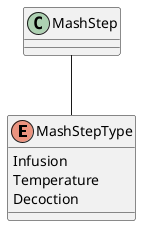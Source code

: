 @startuml
Enum "MashStepType" {
    Infusion
    Temperature
    Decoction
}
MashStep -- MashStepType
@enduml